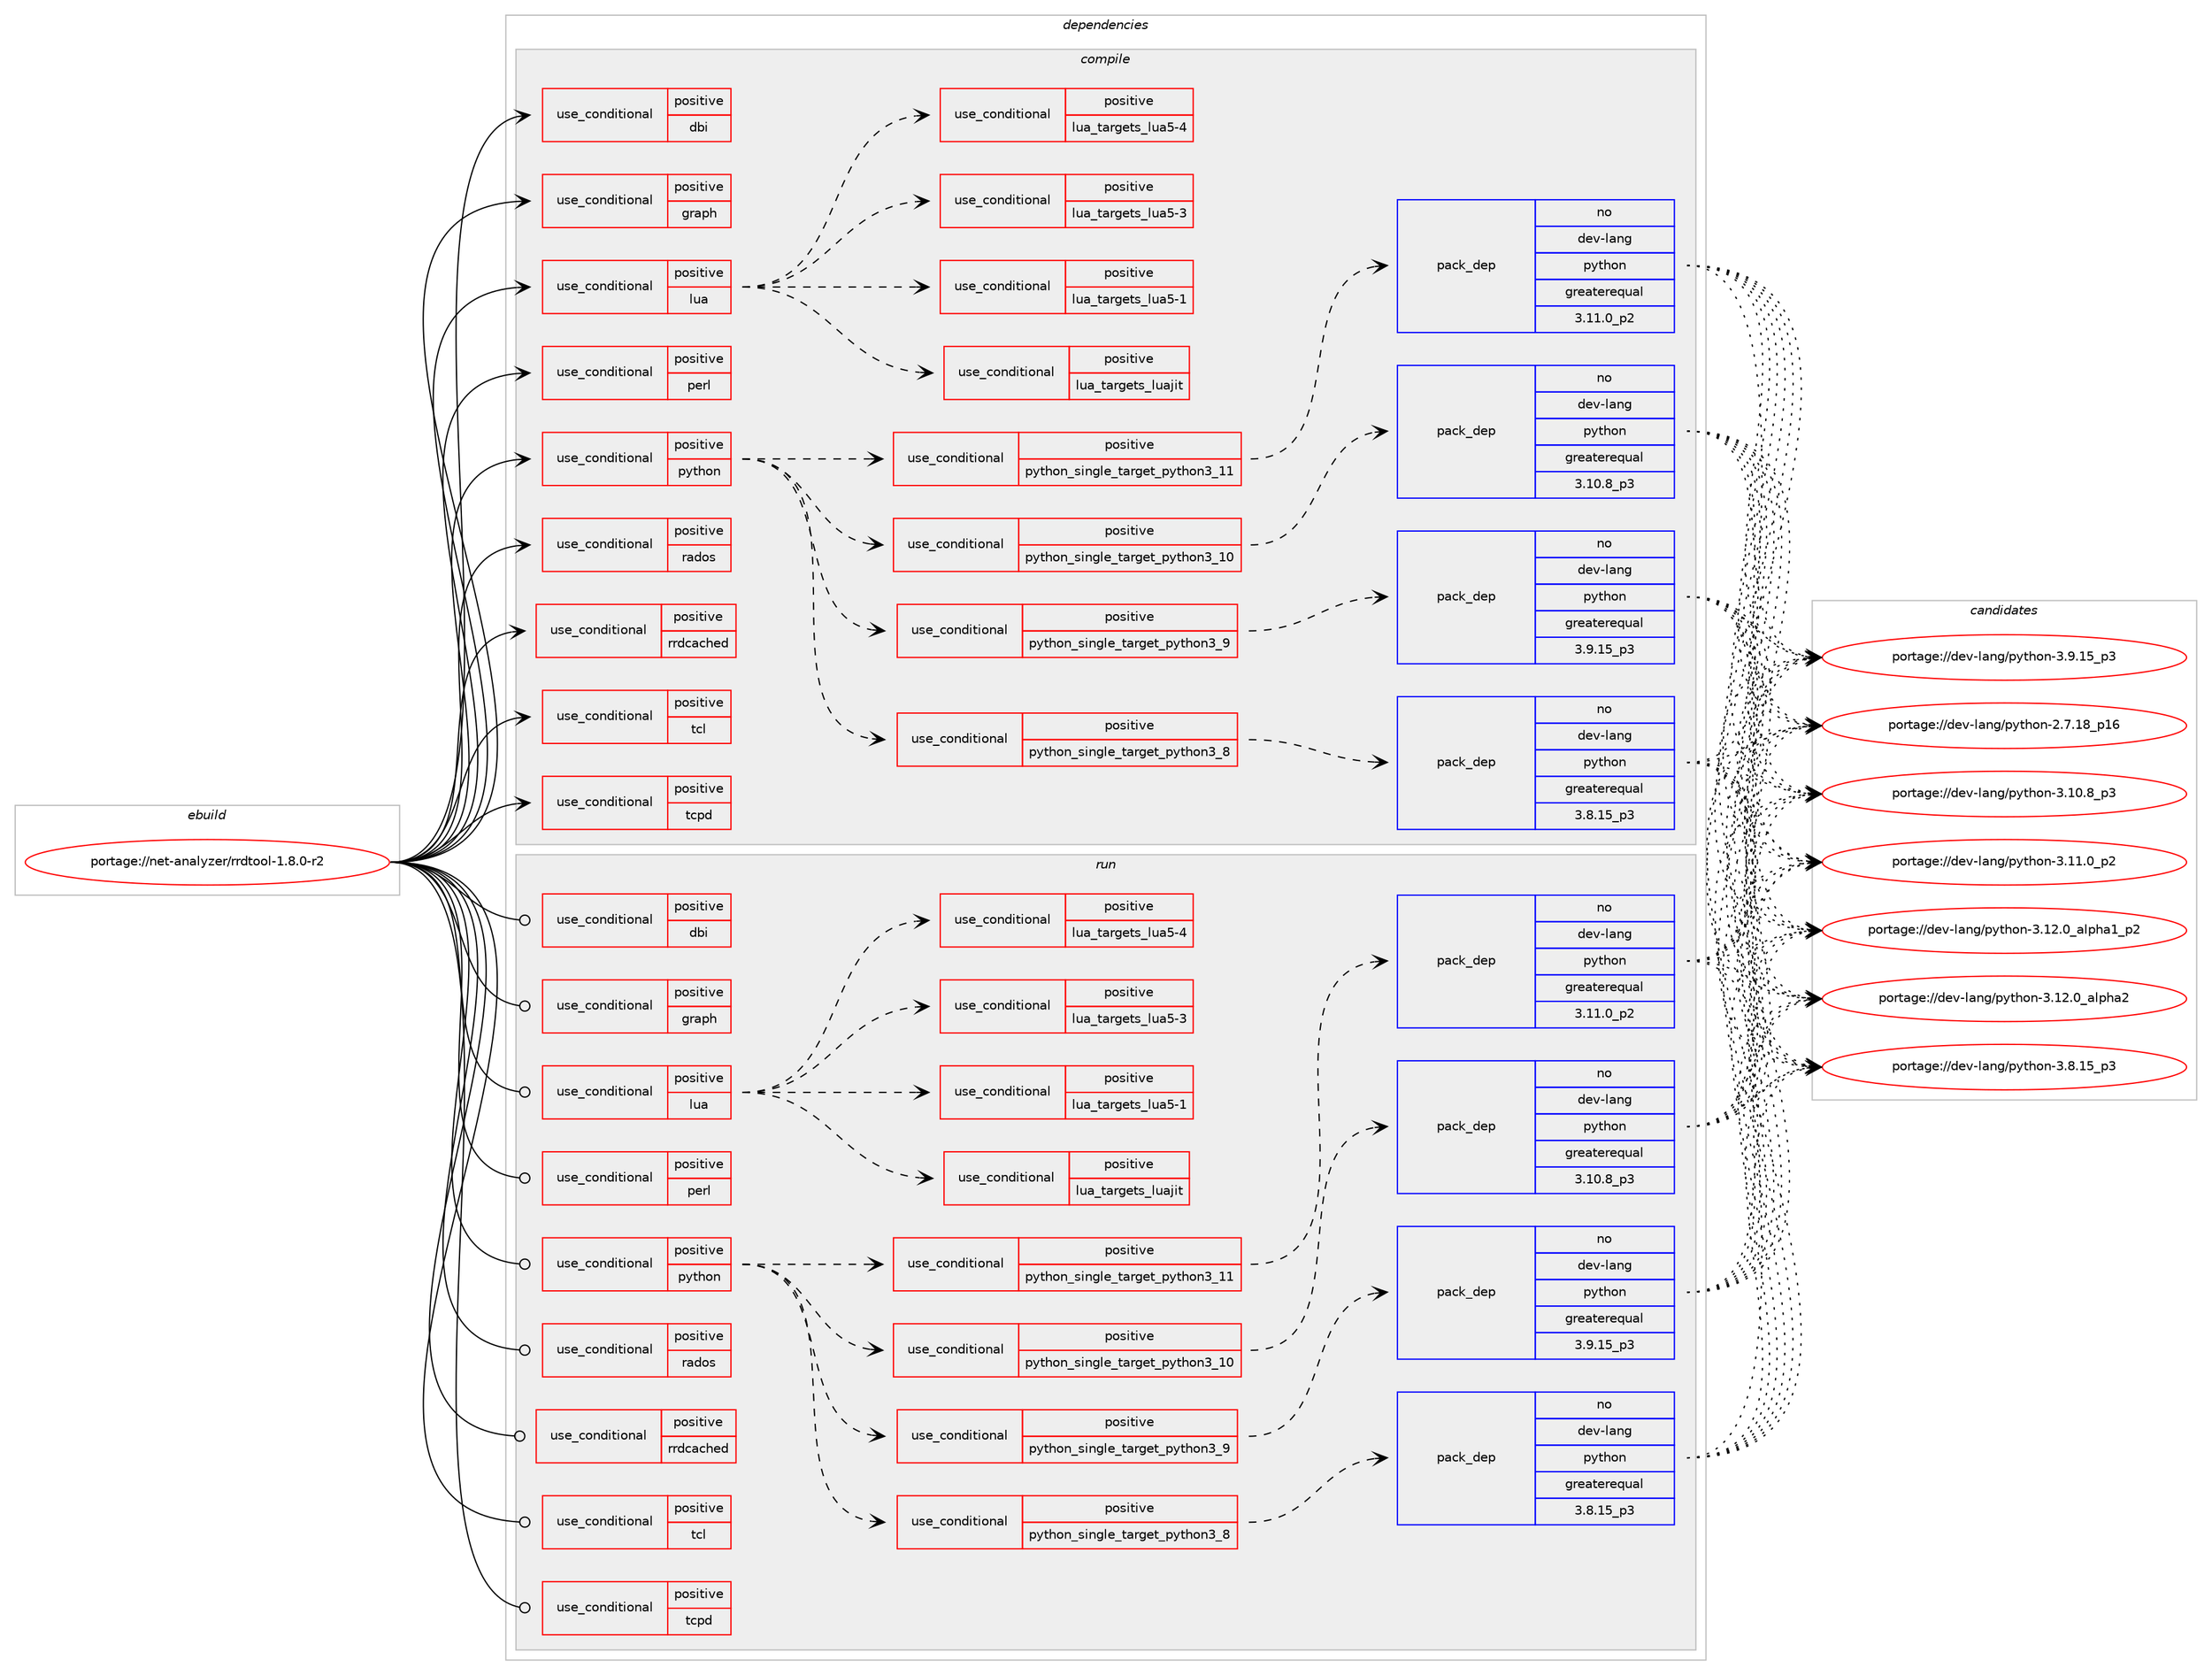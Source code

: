digraph prolog {

# *************
# Graph options
# *************

newrank=true;
concentrate=true;
compound=true;
graph [rankdir=LR,fontname=Helvetica,fontsize=10,ranksep=1.5];#, ranksep=2.5, nodesep=0.2];
edge  [arrowhead=vee];
node  [fontname=Helvetica,fontsize=10];

# **********
# The ebuild
# **********

subgraph cluster_leftcol {
color=gray;
label=<<i>ebuild</i>>;
id [label="portage://net-analyzer/rrdtool-1.8.0-r2", color=red, width=4, href="../net-analyzer/rrdtool-1.8.0-r2.svg"];
}

# ****************
# The dependencies
# ****************

subgraph cluster_midcol {
color=gray;
label=<<i>dependencies</i>>;
subgraph cluster_compile {
fillcolor="#eeeeee";
style=filled;
label=<<i>compile</i>>;
subgraph cond171 {
dependency207 [label=<<TABLE BORDER="0" CELLBORDER="1" CELLSPACING="0" CELLPADDING="4"><TR><TD ROWSPAN="3" CELLPADDING="10">use_conditional</TD></TR><TR><TD>positive</TD></TR><TR><TD>dbi</TD></TR></TABLE>>, shape=none, color=red];
# *** BEGIN UNKNOWN DEPENDENCY TYPE (TODO) ***
# dependency207 -> package_dependency(portage://net-analyzer/rrdtool-1.8.0-r2,install,no,dev-db,libdbi,none,[,,],[],[use(optenable(static-libs),positive)])
# *** END UNKNOWN DEPENDENCY TYPE (TODO) ***

}
id:e -> dependency207:w [weight=20,style="solid",arrowhead="vee"];
subgraph cond172 {
dependency208 [label=<<TABLE BORDER="0" CELLBORDER="1" CELLSPACING="0" CELLPADDING="4"><TR><TD ROWSPAN="3" CELLPADDING="10">use_conditional</TD></TR><TR><TD>positive</TD></TR><TR><TD>graph</TD></TR></TABLE>>, shape=none, color=red];
# *** BEGIN UNKNOWN DEPENDENCY TYPE (TODO) ***
# dependency208 -> package_dependency(portage://net-analyzer/rrdtool-1.8.0-r2,install,no,media-libs,libpng,none,[,,],[slot(0),equal],[use(optenable(static-libs),positive)])
# *** END UNKNOWN DEPENDENCY TYPE (TODO) ***

# *** BEGIN UNKNOWN DEPENDENCY TYPE (TODO) ***
# dependency208 -> package_dependency(portage://net-analyzer/rrdtool-1.8.0-r2,install,no,x11-libs,cairo,none,[,,],[],[use(enable(svg),positive),use(optenable(static-libs),positive)])
# *** END UNKNOWN DEPENDENCY TYPE (TODO) ***

# *** BEGIN UNKNOWN DEPENDENCY TYPE (TODO) ***
# dependency208 -> package_dependency(portage://net-analyzer/rrdtool-1.8.0-r2,install,no,x11-libs,pango,none,[,,],[],[])
# *** END UNKNOWN DEPENDENCY TYPE (TODO) ***

}
id:e -> dependency208:w [weight=20,style="solid",arrowhead="vee"];
subgraph cond173 {
dependency209 [label=<<TABLE BORDER="0" CELLBORDER="1" CELLSPACING="0" CELLPADDING="4"><TR><TD ROWSPAN="3" CELLPADDING="10">use_conditional</TD></TR><TR><TD>positive</TD></TR><TR><TD>lua</TD></TR></TABLE>>, shape=none, color=red];
subgraph cond174 {
dependency210 [label=<<TABLE BORDER="0" CELLBORDER="1" CELLSPACING="0" CELLPADDING="4"><TR><TD ROWSPAN="3" CELLPADDING="10">use_conditional</TD></TR><TR><TD>positive</TD></TR><TR><TD>lua_targets_luajit</TD></TR></TABLE>>, shape=none, color=red];
# *** BEGIN UNKNOWN DEPENDENCY TYPE (TODO) ***
# dependency210 -> package_dependency(portage://net-analyzer/rrdtool-1.8.0-r2,install,no,dev-lang,luajit,none,[,,],any_same_slot,[])
# *** END UNKNOWN DEPENDENCY TYPE (TODO) ***

}
dependency209:e -> dependency210:w [weight=20,style="dashed",arrowhead="vee"];
subgraph cond175 {
dependency211 [label=<<TABLE BORDER="0" CELLBORDER="1" CELLSPACING="0" CELLPADDING="4"><TR><TD ROWSPAN="3" CELLPADDING="10">use_conditional</TD></TR><TR><TD>positive</TD></TR><TR><TD>lua_targets_lua5-1</TD></TR></TABLE>>, shape=none, color=red];
# *** BEGIN UNKNOWN DEPENDENCY TYPE (TODO) ***
# dependency211 -> package_dependency(portage://net-analyzer/rrdtool-1.8.0-r2,install,no,dev-lang,lua,none,[,,],[slot(5.1)],[])
# *** END UNKNOWN DEPENDENCY TYPE (TODO) ***

}
dependency209:e -> dependency211:w [weight=20,style="dashed",arrowhead="vee"];
subgraph cond176 {
dependency212 [label=<<TABLE BORDER="0" CELLBORDER="1" CELLSPACING="0" CELLPADDING="4"><TR><TD ROWSPAN="3" CELLPADDING="10">use_conditional</TD></TR><TR><TD>positive</TD></TR><TR><TD>lua_targets_lua5-3</TD></TR></TABLE>>, shape=none, color=red];
# *** BEGIN UNKNOWN DEPENDENCY TYPE (TODO) ***
# dependency212 -> package_dependency(portage://net-analyzer/rrdtool-1.8.0-r2,install,no,dev-lang,lua,none,[,,],[slot(5.3)],[])
# *** END UNKNOWN DEPENDENCY TYPE (TODO) ***

}
dependency209:e -> dependency212:w [weight=20,style="dashed",arrowhead="vee"];
subgraph cond177 {
dependency213 [label=<<TABLE BORDER="0" CELLBORDER="1" CELLSPACING="0" CELLPADDING="4"><TR><TD ROWSPAN="3" CELLPADDING="10">use_conditional</TD></TR><TR><TD>positive</TD></TR><TR><TD>lua_targets_lua5-4</TD></TR></TABLE>>, shape=none, color=red];
# *** BEGIN UNKNOWN DEPENDENCY TYPE (TODO) ***
# dependency213 -> package_dependency(portage://net-analyzer/rrdtool-1.8.0-r2,install,no,dev-lang,lua,none,[,,],[slot(5.4)],[])
# *** END UNKNOWN DEPENDENCY TYPE (TODO) ***

}
dependency209:e -> dependency213:w [weight=20,style="dashed",arrowhead="vee"];
}
id:e -> dependency209:w [weight=20,style="solid",arrowhead="vee"];
subgraph cond178 {
dependency214 [label=<<TABLE BORDER="0" CELLBORDER="1" CELLSPACING="0" CELLPADDING="4"><TR><TD ROWSPAN="3" CELLPADDING="10">use_conditional</TD></TR><TR><TD>positive</TD></TR><TR><TD>perl</TD></TR></TABLE>>, shape=none, color=red];
# *** BEGIN UNKNOWN DEPENDENCY TYPE (TODO) ***
# dependency214 -> package_dependency(portage://net-analyzer/rrdtool-1.8.0-r2,install,no,dev-lang,perl,none,[,,],any_same_slot,[])
# *** END UNKNOWN DEPENDENCY TYPE (TODO) ***

}
id:e -> dependency214:w [weight=20,style="solid",arrowhead="vee"];
subgraph cond179 {
dependency215 [label=<<TABLE BORDER="0" CELLBORDER="1" CELLSPACING="0" CELLPADDING="4"><TR><TD ROWSPAN="3" CELLPADDING="10">use_conditional</TD></TR><TR><TD>positive</TD></TR><TR><TD>python</TD></TR></TABLE>>, shape=none, color=red];
subgraph cond180 {
dependency216 [label=<<TABLE BORDER="0" CELLBORDER="1" CELLSPACING="0" CELLPADDING="4"><TR><TD ROWSPAN="3" CELLPADDING="10">use_conditional</TD></TR><TR><TD>positive</TD></TR><TR><TD>python_single_target_python3_8</TD></TR></TABLE>>, shape=none, color=red];
subgraph pack30 {
dependency217 [label=<<TABLE BORDER="0" CELLBORDER="1" CELLSPACING="0" CELLPADDING="4" WIDTH="220"><TR><TD ROWSPAN="6" CELLPADDING="30">pack_dep</TD></TR><TR><TD WIDTH="110">no</TD></TR><TR><TD>dev-lang</TD></TR><TR><TD>python</TD></TR><TR><TD>greaterequal</TD></TR><TR><TD>3.8.15_p3</TD></TR></TABLE>>, shape=none, color=blue];
}
dependency216:e -> dependency217:w [weight=20,style="dashed",arrowhead="vee"];
}
dependency215:e -> dependency216:w [weight=20,style="dashed",arrowhead="vee"];
subgraph cond181 {
dependency218 [label=<<TABLE BORDER="0" CELLBORDER="1" CELLSPACING="0" CELLPADDING="4"><TR><TD ROWSPAN="3" CELLPADDING="10">use_conditional</TD></TR><TR><TD>positive</TD></TR><TR><TD>python_single_target_python3_9</TD></TR></TABLE>>, shape=none, color=red];
subgraph pack31 {
dependency219 [label=<<TABLE BORDER="0" CELLBORDER="1" CELLSPACING="0" CELLPADDING="4" WIDTH="220"><TR><TD ROWSPAN="6" CELLPADDING="30">pack_dep</TD></TR><TR><TD WIDTH="110">no</TD></TR><TR><TD>dev-lang</TD></TR><TR><TD>python</TD></TR><TR><TD>greaterequal</TD></TR><TR><TD>3.9.15_p3</TD></TR></TABLE>>, shape=none, color=blue];
}
dependency218:e -> dependency219:w [weight=20,style="dashed",arrowhead="vee"];
}
dependency215:e -> dependency218:w [weight=20,style="dashed",arrowhead="vee"];
subgraph cond182 {
dependency220 [label=<<TABLE BORDER="0" CELLBORDER="1" CELLSPACING="0" CELLPADDING="4"><TR><TD ROWSPAN="3" CELLPADDING="10">use_conditional</TD></TR><TR><TD>positive</TD></TR><TR><TD>python_single_target_python3_10</TD></TR></TABLE>>, shape=none, color=red];
subgraph pack32 {
dependency221 [label=<<TABLE BORDER="0" CELLBORDER="1" CELLSPACING="0" CELLPADDING="4" WIDTH="220"><TR><TD ROWSPAN="6" CELLPADDING="30">pack_dep</TD></TR><TR><TD WIDTH="110">no</TD></TR><TR><TD>dev-lang</TD></TR><TR><TD>python</TD></TR><TR><TD>greaterequal</TD></TR><TR><TD>3.10.8_p3</TD></TR></TABLE>>, shape=none, color=blue];
}
dependency220:e -> dependency221:w [weight=20,style="dashed",arrowhead="vee"];
}
dependency215:e -> dependency220:w [weight=20,style="dashed",arrowhead="vee"];
subgraph cond183 {
dependency222 [label=<<TABLE BORDER="0" CELLBORDER="1" CELLSPACING="0" CELLPADDING="4"><TR><TD ROWSPAN="3" CELLPADDING="10">use_conditional</TD></TR><TR><TD>positive</TD></TR><TR><TD>python_single_target_python3_11</TD></TR></TABLE>>, shape=none, color=red];
subgraph pack33 {
dependency223 [label=<<TABLE BORDER="0" CELLBORDER="1" CELLSPACING="0" CELLPADDING="4" WIDTH="220"><TR><TD ROWSPAN="6" CELLPADDING="30">pack_dep</TD></TR><TR><TD WIDTH="110">no</TD></TR><TR><TD>dev-lang</TD></TR><TR><TD>python</TD></TR><TR><TD>greaterequal</TD></TR><TR><TD>3.11.0_p2</TD></TR></TABLE>>, shape=none, color=blue];
}
dependency222:e -> dependency223:w [weight=20,style="dashed",arrowhead="vee"];
}
dependency215:e -> dependency222:w [weight=20,style="dashed",arrowhead="vee"];
}
id:e -> dependency215:w [weight=20,style="solid",arrowhead="vee"];
subgraph cond184 {
dependency224 [label=<<TABLE BORDER="0" CELLBORDER="1" CELLSPACING="0" CELLPADDING="4"><TR><TD ROWSPAN="3" CELLPADDING="10">use_conditional</TD></TR><TR><TD>positive</TD></TR><TR><TD>rados</TD></TR></TABLE>>, shape=none, color=red];
# *** BEGIN UNKNOWN DEPENDENCY TYPE (TODO) ***
# dependency224 -> package_dependency(portage://net-analyzer/rrdtool-1.8.0-r2,install,no,sys-cluster,ceph,none,[,,],[],[])
# *** END UNKNOWN DEPENDENCY TYPE (TODO) ***

}
id:e -> dependency224:w [weight=20,style="solid",arrowhead="vee"];
subgraph cond185 {
dependency225 [label=<<TABLE BORDER="0" CELLBORDER="1" CELLSPACING="0" CELLPADDING="4"><TR><TD ROWSPAN="3" CELLPADDING="10">use_conditional</TD></TR><TR><TD>positive</TD></TR><TR><TD>rrdcached</TD></TR></TABLE>>, shape=none, color=red];
# *** BEGIN UNKNOWN DEPENDENCY TYPE (TODO) ***
# dependency225 -> package_dependency(portage://net-analyzer/rrdtool-1.8.0-r2,install,no,acct-group,rrdcached,none,[,,],[],[])
# *** END UNKNOWN DEPENDENCY TYPE (TODO) ***

# *** BEGIN UNKNOWN DEPENDENCY TYPE (TODO) ***
# dependency225 -> package_dependency(portage://net-analyzer/rrdtool-1.8.0-r2,install,no,acct-user,rrdcached,none,[,,],[],[])
# *** END UNKNOWN DEPENDENCY TYPE (TODO) ***

}
id:e -> dependency225:w [weight=20,style="solid",arrowhead="vee"];
subgraph cond186 {
dependency226 [label=<<TABLE BORDER="0" CELLBORDER="1" CELLSPACING="0" CELLPADDING="4"><TR><TD ROWSPAN="3" CELLPADDING="10">use_conditional</TD></TR><TR><TD>positive</TD></TR><TR><TD>tcl</TD></TR></TABLE>>, shape=none, color=red];
# *** BEGIN UNKNOWN DEPENDENCY TYPE (TODO) ***
# dependency226 -> package_dependency(portage://net-analyzer/rrdtool-1.8.0-r2,install,no,dev-lang,tcl,none,[,,],[slot(0),equal],[])
# *** END UNKNOWN DEPENDENCY TYPE (TODO) ***

}
id:e -> dependency226:w [weight=20,style="solid",arrowhead="vee"];
subgraph cond187 {
dependency227 [label=<<TABLE BORDER="0" CELLBORDER="1" CELLSPACING="0" CELLPADDING="4"><TR><TD ROWSPAN="3" CELLPADDING="10">use_conditional</TD></TR><TR><TD>positive</TD></TR><TR><TD>tcpd</TD></TR></TABLE>>, shape=none, color=red];
# *** BEGIN UNKNOWN DEPENDENCY TYPE (TODO) ***
# dependency227 -> package_dependency(portage://net-analyzer/rrdtool-1.8.0-r2,install,no,sys-apps,tcp-wrappers,none,[,,],[],[])
# *** END UNKNOWN DEPENDENCY TYPE (TODO) ***

}
id:e -> dependency227:w [weight=20,style="solid",arrowhead="vee"];
# *** BEGIN UNKNOWN DEPENDENCY TYPE (TODO) ***
# id -> package_dependency(portage://net-analyzer/rrdtool-1.8.0-r2,install,no,dev-libs,glib,none,[,,],[slot(2)],[use(optenable(static-libs),positive)])
# *** END UNKNOWN DEPENDENCY TYPE (TODO) ***

# *** BEGIN UNKNOWN DEPENDENCY TYPE (TODO) ***
# id -> package_dependency(portage://net-analyzer/rrdtool-1.8.0-r2,install,no,dev-libs,libxml2,none,[,,],[slot(2)],[use(optenable(static-libs),positive)])
# *** END UNKNOWN DEPENDENCY TYPE (TODO) ***

}
subgraph cluster_compileandrun {
fillcolor="#eeeeee";
style=filled;
label=<<i>compile and run</i>>;
}
subgraph cluster_run {
fillcolor="#eeeeee";
style=filled;
label=<<i>run</i>>;
subgraph cond188 {
dependency228 [label=<<TABLE BORDER="0" CELLBORDER="1" CELLSPACING="0" CELLPADDING="4"><TR><TD ROWSPAN="3" CELLPADDING="10">use_conditional</TD></TR><TR><TD>positive</TD></TR><TR><TD>dbi</TD></TR></TABLE>>, shape=none, color=red];
# *** BEGIN UNKNOWN DEPENDENCY TYPE (TODO) ***
# dependency228 -> package_dependency(portage://net-analyzer/rrdtool-1.8.0-r2,run,no,dev-db,libdbi,none,[,,],[],[use(optenable(static-libs),positive)])
# *** END UNKNOWN DEPENDENCY TYPE (TODO) ***

}
id:e -> dependency228:w [weight=20,style="solid",arrowhead="odot"];
subgraph cond189 {
dependency229 [label=<<TABLE BORDER="0" CELLBORDER="1" CELLSPACING="0" CELLPADDING="4"><TR><TD ROWSPAN="3" CELLPADDING="10">use_conditional</TD></TR><TR><TD>positive</TD></TR><TR><TD>graph</TD></TR></TABLE>>, shape=none, color=red];
# *** BEGIN UNKNOWN DEPENDENCY TYPE (TODO) ***
# dependency229 -> package_dependency(portage://net-analyzer/rrdtool-1.8.0-r2,run,no,media-libs,libpng,none,[,,],[slot(0),equal],[use(optenable(static-libs),positive)])
# *** END UNKNOWN DEPENDENCY TYPE (TODO) ***

# *** BEGIN UNKNOWN DEPENDENCY TYPE (TODO) ***
# dependency229 -> package_dependency(portage://net-analyzer/rrdtool-1.8.0-r2,run,no,x11-libs,cairo,none,[,,],[],[use(enable(svg),positive),use(optenable(static-libs),positive)])
# *** END UNKNOWN DEPENDENCY TYPE (TODO) ***

# *** BEGIN UNKNOWN DEPENDENCY TYPE (TODO) ***
# dependency229 -> package_dependency(portage://net-analyzer/rrdtool-1.8.0-r2,run,no,x11-libs,pango,none,[,,],[],[])
# *** END UNKNOWN DEPENDENCY TYPE (TODO) ***

}
id:e -> dependency229:w [weight=20,style="solid",arrowhead="odot"];
subgraph cond190 {
dependency230 [label=<<TABLE BORDER="0" CELLBORDER="1" CELLSPACING="0" CELLPADDING="4"><TR><TD ROWSPAN="3" CELLPADDING="10">use_conditional</TD></TR><TR><TD>positive</TD></TR><TR><TD>lua</TD></TR></TABLE>>, shape=none, color=red];
subgraph cond191 {
dependency231 [label=<<TABLE BORDER="0" CELLBORDER="1" CELLSPACING="0" CELLPADDING="4"><TR><TD ROWSPAN="3" CELLPADDING="10">use_conditional</TD></TR><TR><TD>positive</TD></TR><TR><TD>lua_targets_luajit</TD></TR></TABLE>>, shape=none, color=red];
# *** BEGIN UNKNOWN DEPENDENCY TYPE (TODO) ***
# dependency231 -> package_dependency(portage://net-analyzer/rrdtool-1.8.0-r2,run,no,dev-lang,luajit,none,[,,],any_same_slot,[])
# *** END UNKNOWN DEPENDENCY TYPE (TODO) ***

}
dependency230:e -> dependency231:w [weight=20,style="dashed",arrowhead="vee"];
subgraph cond192 {
dependency232 [label=<<TABLE BORDER="0" CELLBORDER="1" CELLSPACING="0" CELLPADDING="4"><TR><TD ROWSPAN="3" CELLPADDING="10">use_conditional</TD></TR><TR><TD>positive</TD></TR><TR><TD>lua_targets_lua5-1</TD></TR></TABLE>>, shape=none, color=red];
# *** BEGIN UNKNOWN DEPENDENCY TYPE (TODO) ***
# dependency232 -> package_dependency(portage://net-analyzer/rrdtool-1.8.0-r2,run,no,dev-lang,lua,none,[,,],[slot(5.1)],[])
# *** END UNKNOWN DEPENDENCY TYPE (TODO) ***

}
dependency230:e -> dependency232:w [weight=20,style="dashed",arrowhead="vee"];
subgraph cond193 {
dependency233 [label=<<TABLE BORDER="0" CELLBORDER="1" CELLSPACING="0" CELLPADDING="4"><TR><TD ROWSPAN="3" CELLPADDING="10">use_conditional</TD></TR><TR><TD>positive</TD></TR><TR><TD>lua_targets_lua5-3</TD></TR></TABLE>>, shape=none, color=red];
# *** BEGIN UNKNOWN DEPENDENCY TYPE (TODO) ***
# dependency233 -> package_dependency(portage://net-analyzer/rrdtool-1.8.0-r2,run,no,dev-lang,lua,none,[,,],[slot(5.3)],[])
# *** END UNKNOWN DEPENDENCY TYPE (TODO) ***

}
dependency230:e -> dependency233:w [weight=20,style="dashed",arrowhead="vee"];
subgraph cond194 {
dependency234 [label=<<TABLE BORDER="0" CELLBORDER="1" CELLSPACING="0" CELLPADDING="4"><TR><TD ROWSPAN="3" CELLPADDING="10">use_conditional</TD></TR><TR><TD>positive</TD></TR><TR><TD>lua_targets_lua5-4</TD></TR></TABLE>>, shape=none, color=red];
# *** BEGIN UNKNOWN DEPENDENCY TYPE (TODO) ***
# dependency234 -> package_dependency(portage://net-analyzer/rrdtool-1.8.0-r2,run,no,dev-lang,lua,none,[,,],[slot(5.4)],[])
# *** END UNKNOWN DEPENDENCY TYPE (TODO) ***

}
dependency230:e -> dependency234:w [weight=20,style="dashed",arrowhead="vee"];
}
id:e -> dependency230:w [weight=20,style="solid",arrowhead="odot"];
subgraph cond195 {
dependency235 [label=<<TABLE BORDER="0" CELLBORDER="1" CELLSPACING="0" CELLPADDING="4"><TR><TD ROWSPAN="3" CELLPADDING="10">use_conditional</TD></TR><TR><TD>positive</TD></TR><TR><TD>perl</TD></TR></TABLE>>, shape=none, color=red];
# *** BEGIN UNKNOWN DEPENDENCY TYPE (TODO) ***
# dependency235 -> package_dependency(portage://net-analyzer/rrdtool-1.8.0-r2,run,no,dev-lang,perl,none,[,,],any_same_slot,[])
# *** END UNKNOWN DEPENDENCY TYPE (TODO) ***

}
id:e -> dependency235:w [weight=20,style="solid",arrowhead="odot"];
subgraph cond196 {
dependency236 [label=<<TABLE BORDER="0" CELLBORDER="1" CELLSPACING="0" CELLPADDING="4"><TR><TD ROWSPAN="3" CELLPADDING="10">use_conditional</TD></TR><TR><TD>positive</TD></TR><TR><TD>python</TD></TR></TABLE>>, shape=none, color=red];
subgraph cond197 {
dependency237 [label=<<TABLE BORDER="0" CELLBORDER="1" CELLSPACING="0" CELLPADDING="4"><TR><TD ROWSPAN="3" CELLPADDING="10">use_conditional</TD></TR><TR><TD>positive</TD></TR><TR><TD>python_single_target_python3_8</TD></TR></TABLE>>, shape=none, color=red];
subgraph pack34 {
dependency238 [label=<<TABLE BORDER="0" CELLBORDER="1" CELLSPACING="0" CELLPADDING="4" WIDTH="220"><TR><TD ROWSPAN="6" CELLPADDING="30">pack_dep</TD></TR><TR><TD WIDTH="110">no</TD></TR><TR><TD>dev-lang</TD></TR><TR><TD>python</TD></TR><TR><TD>greaterequal</TD></TR><TR><TD>3.8.15_p3</TD></TR></TABLE>>, shape=none, color=blue];
}
dependency237:e -> dependency238:w [weight=20,style="dashed",arrowhead="vee"];
}
dependency236:e -> dependency237:w [weight=20,style="dashed",arrowhead="vee"];
subgraph cond198 {
dependency239 [label=<<TABLE BORDER="0" CELLBORDER="1" CELLSPACING="0" CELLPADDING="4"><TR><TD ROWSPAN="3" CELLPADDING="10">use_conditional</TD></TR><TR><TD>positive</TD></TR><TR><TD>python_single_target_python3_9</TD></TR></TABLE>>, shape=none, color=red];
subgraph pack35 {
dependency240 [label=<<TABLE BORDER="0" CELLBORDER="1" CELLSPACING="0" CELLPADDING="4" WIDTH="220"><TR><TD ROWSPAN="6" CELLPADDING="30">pack_dep</TD></TR><TR><TD WIDTH="110">no</TD></TR><TR><TD>dev-lang</TD></TR><TR><TD>python</TD></TR><TR><TD>greaterequal</TD></TR><TR><TD>3.9.15_p3</TD></TR></TABLE>>, shape=none, color=blue];
}
dependency239:e -> dependency240:w [weight=20,style="dashed",arrowhead="vee"];
}
dependency236:e -> dependency239:w [weight=20,style="dashed",arrowhead="vee"];
subgraph cond199 {
dependency241 [label=<<TABLE BORDER="0" CELLBORDER="1" CELLSPACING="0" CELLPADDING="4"><TR><TD ROWSPAN="3" CELLPADDING="10">use_conditional</TD></TR><TR><TD>positive</TD></TR><TR><TD>python_single_target_python3_10</TD></TR></TABLE>>, shape=none, color=red];
subgraph pack36 {
dependency242 [label=<<TABLE BORDER="0" CELLBORDER="1" CELLSPACING="0" CELLPADDING="4" WIDTH="220"><TR><TD ROWSPAN="6" CELLPADDING="30">pack_dep</TD></TR><TR><TD WIDTH="110">no</TD></TR><TR><TD>dev-lang</TD></TR><TR><TD>python</TD></TR><TR><TD>greaterequal</TD></TR><TR><TD>3.10.8_p3</TD></TR></TABLE>>, shape=none, color=blue];
}
dependency241:e -> dependency242:w [weight=20,style="dashed",arrowhead="vee"];
}
dependency236:e -> dependency241:w [weight=20,style="dashed",arrowhead="vee"];
subgraph cond200 {
dependency243 [label=<<TABLE BORDER="0" CELLBORDER="1" CELLSPACING="0" CELLPADDING="4"><TR><TD ROWSPAN="3" CELLPADDING="10">use_conditional</TD></TR><TR><TD>positive</TD></TR><TR><TD>python_single_target_python3_11</TD></TR></TABLE>>, shape=none, color=red];
subgraph pack37 {
dependency244 [label=<<TABLE BORDER="0" CELLBORDER="1" CELLSPACING="0" CELLPADDING="4" WIDTH="220"><TR><TD ROWSPAN="6" CELLPADDING="30">pack_dep</TD></TR><TR><TD WIDTH="110">no</TD></TR><TR><TD>dev-lang</TD></TR><TR><TD>python</TD></TR><TR><TD>greaterequal</TD></TR><TR><TD>3.11.0_p2</TD></TR></TABLE>>, shape=none, color=blue];
}
dependency243:e -> dependency244:w [weight=20,style="dashed",arrowhead="vee"];
}
dependency236:e -> dependency243:w [weight=20,style="dashed",arrowhead="vee"];
}
id:e -> dependency236:w [weight=20,style="solid",arrowhead="odot"];
subgraph cond201 {
dependency245 [label=<<TABLE BORDER="0" CELLBORDER="1" CELLSPACING="0" CELLPADDING="4"><TR><TD ROWSPAN="3" CELLPADDING="10">use_conditional</TD></TR><TR><TD>positive</TD></TR><TR><TD>rados</TD></TR></TABLE>>, shape=none, color=red];
# *** BEGIN UNKNOWN DEPENDENCY TYPE (TODO) ***
# dependency245 -> package_dependency(portage://net-analyzer/rrdtool-1.8.0-r2,run,no,sys-cluster,ceph,none,[,,],[],[])
# *** END UNKNOWN DEPENDENCY TYPE (TODO) ***

}
id:e -> dependency245:w [weight=20,style="solid",arrowhead="odot"];
subgraph cond202 {
dependency246 [label=<<TABLE BORDER="0" CELLBORDER="1" CELLSPACING="0" CELLPADDING="4"><TR><TD ROWSPAN="3" CELLPADDING="10">use_conditional</TD></TR><TR><TD>positive</TD></TR><TR><TD>rrdcached</TD></TR></TABLE>>, shape=none, color=red];
# *** BEGIN UNKNOWN DEPENDENCY TYPE (TODO) ***
# dependency246 -> package_dependency(portage://net-analyzer/rrdtool-1.8.0-r2,run,no,acct-group,rrdcached,none,[,,],[],[])
# *** END UNKNOWN DEPENDENCY TYPE (TODO) ***

# *** BEGIN UNKNOWN DEPENDENCY TYPE (TODO) ***
# dependency246 -> package_dependency(portage://net-analyzer/rrdtool-1.8.0-r2,run,no,acct-user,rrdcached,none,[,,],[],[])
# *** END UNKNOWN DEPENDENCY TYPE (TODO) ***

}
id:e -> dependency246:w [weight=20,style="solid",arrowhead="odot"];
subgraph cond203 {
dependency247 [label=<<TABLE BORDER="0" CELLBORDER="1" CELLSPACING="0" CELLPADDING="4"><TR><TD ROWSPAN="3" CELLPADDING="10">use_conditional</TD></TR><TR><TD>positive</TD></TR><TR><TD>tcl</TD></TR></TABLE>>, shape=none, color=red];
# *** BEGIN UNKNOWN DEPENDENCY TYPE (TODO) ***
# dependency247 -> package_dependency(portage://net-analyzer/rrdtool-1.8.0-r2,run,no,dev-lang,tcl,none,[,,],[slot(0),equal],[])
# *** END UNKNOWN DEPENDENCY TYPE (TODO) ***

}
id:e -> dependency247:w [weight=20,style="solid",arrowhead="odot"];
subgraph cond204 {
dependency248 [label=<<TABLE BORDER="0" CELLBORDER="1" CELLSPACING="0" CELLPADDING="4"><TR><TD ROWSPAN="3" CELLPADDING="10">use_conditional</TD></TR><TR><TD>positive</TD></TR><TR><TD>tcpd</TD></TR></TABLE>>, shape=none, color=red];
# *** BEGIN UNKNOWN DEPENDENCY TYPE (TODO) ***
# dependency248 -> package_dependency(portage://net-analyzer/rrdtool-1.8.0-r2,run,no,sys-apps,tcp-wrappers,none,[,,],[],[])
# *** END UNKNOWN DEPENDENCY TYPE (TODO) ***

}
id:e -> dependency248:w [weight=20,style="solid",arrowhead="odot"];
# *** BEGIN UNKNOWN DEPENDENCY TYPE (TODO) ***
# id -> package_dependency(portage://net-analyzer/rrdtool-1.8.0-r2,run,no,dev-libs,glib,none,[,,],[slot(2)],[use(optenable(static-libs),positive)])
# *** END UNKNOWN DEPENDENCY TYPE (TODO) ***

# *** BEGIN UNKNOWN DEPENDENCY TYPE (TODO) ***
# id -> package_dependency(portage://net-analyzer/rrdtool-1.8.0-r2,run,no,dev-libs,libxml2,none,[,,],[slot(2)],[use(optenable(static-libs),positive)])
# *** END UNKNOWN DEPENDENCY TYPE (TODO) ***

}
}

# **************
# The candidates
# **************

subgraph cluster_choices {
rank=same;
color=gray;
label=<<i>candidates</i>>;

subgraph choice30 {
color=black;
nodesep=1;
choice10010111845108971101034711212111610411111045504655464956951124954 [label="portage://dev-lang/python-2.7.18_p16", color=red, width=4,href="../dev-lang/python-2.7.18_p16.svg"];
choice100101118451089711010347112121116104111110455146494846569511251 [label="portage://dev-lang/python-3.10.8_p3", color=red, width=4,href="../dev-lang/python-3.10.8_p3.svg"];
choice100101118451089711010347112121116104111110455146494946489511250 [label="portage://dev-lang/python-3.11.0_p2", color=red, width=4,href="../dev-lang/python-3.11.0_p2.svg"];
choice10010111845108971101034711212111610411111045514649504648959710811210497499511250 [label="portage://dev-lang/python-3.12.0_alpha1_p2", color=red, width=4,href="../dev-lang/python-3.12.0_alpha1_p2.svg"];
choice1001011184510897110103471121211161041111104551464950464895971081121049750 [label="portage://dev-lang/python-3.12.0_alpha2", color=red, width=4,href="../dev-lang/python-3.12.0_alpha2.svg"];
choice100101118451089711010347112121116104111110455146564649539511251 [label="portage://dev-lang/python-3.8.15_p3", color=red, width=4,href="../dev-lang/python-3.8.15_p3.svg"];
choice100101118451089711010347112121116104111110455146574649539511251 [label="portage://dev-lang/python-3.9.15_p3", color=red, width=4,href="../dev-lang/python-3.9.15_p3.svg"];
dependency217:e -> choice10010111845108971101034711212111610411111045504655464956951124954:w [style=dotted,weight="100"];
dependency217:e -> choice100101118451089711010347112121116104111110455146494846569511251:w [style=dotted,weight="100"];
dependency217:e -> choice100101118451089711010347112121116104111110455146494946489511250:w [style=dotted,weight="100"];
dependency217:e -> choice10010111845108971101034711212111610411111045514649504648959710811210497499511250:w [style=dotted,weight="100"];
dependency217:e -> choice1001011184510897110103471121211161041111104551464950464895971081121049750:w [style=dotted,weight="100"];
dependency217:e -> choice100101118451089711010347112121116104111110455146564649539511251:w [style=dotted,weight="100"];
dependency217:e -> choice100101118451089711010347112121116104111110455146574649539511251:w [style=dotted,weight="100"];
}
subgraph choice31 {
color=black;
nodesep=1;
choice10010111845108971101034711212111610411111045504655464956951124954 [label="portage://dev-lang/python-2.7.18_p16", color=red, width=4,href="../dev-lang/python-2.7.18_p16.svg"];
choice100101118451089711010347112121116104111110455146494846569511251 [label="portage://dev-lang/python-3.10.8_p3", color=red, width=4,href="../dev-lang/python-3.10.8_p3.svg"];
choice100101118451089711010347112121116104111110455146494946489511250 [label="portage://dev-lang/python-3.11.0_p2", color=red, width=4,href="../dev-lang/python-3.11.0_p2.svg"];
choice10010111845108971101034711212111610411111045514649504648959710811210497499511250 [label="portage://dev-lang/python-3.12.0_alpha1_p2", color=red, width=4,href="../dev-lang/python-3.12.0_alpha1_p2.svg"];
choice1001011184510897110103471121211161041111104551464950464895971081121049750 [label="portage://dev-lang/python-3.12.0_alpha2", color=red, width=4,href="../dev-lang/python-3.12.0_alpha2.svg"];
choice100101118451089711010347112121116104111110455146564649539511251 [label="portage://dev-lang/python-3.8.15_p3", color=red, width=4,href="../dev-lang/python-3.8.15_p3.svg"];
choice100101118451089711010347112121116104111110455146574649539511251 [label="portage://dev-lang/python-3.9.15_p3", color=red, width=4,href="../dev-lang/python-3.9.15_p3.svg"];
dependency219:e -> choice10010111845108971101034711212111610411111045504655464956951124954:w [style=dotted,weight="100"];
dependency219:e -> choice100101118451089711010347112121116104111110455146494846569511251:w [style=dotted,weight="100"];
dependency219:e -> choice100101118451089711010347112121116104111110455146494946489511250:w [style=dotted,weight="100"];
dependency219:e -> choice10010111845108971101034711212111610411111045514649504648959710811210497499511250:w [style=dotted,weight="100"];
dependency219:e -> choice1001011184510897110103471121211161041111104551464950464895971081121049750:w [style=dotted,weight="100"];
dependency219:e -> choice100101118451089711010347112121116104111110455146564649539511251:w [style=dotted,weight="100"];
dependency219:e -> choice100101118451089711010347112121116104111110455146574649539511251:w [style=dotted,weight="100"];
}
subgraph choice32 {
color=black;
nodesep=1;
choice10010111845108971101034711212111610411111045504655464956951124954 [label="portage://dev-lang/python-2.7.18_p16", color=red, width=4,href="../dev-lang/python-2.7.18_p16.svg"];
choice100101118451089711010347112121116104111110455146494846569511251 [label="portage://dev-lang/python-3.10.8_p3", color=red, width=4,href="../dev-lang/python-3.10.8_p3.svg"];
choice100101118451089711010347112121116104111110455146494946489511250 [label="portage://dev-lang/python-3.11.0_p2", color=red, width=4,href="../dev-lang/python-3.11.0_p2.svg"];
choice10010111845108971101034711212111610411111045514649504648959710811210497499511250 [label="portage://dev-lang/python-3.12.0_alpha1_p2", color=red, width=4,href="../dev-lang/python-3.12.0_alpha1_p2.svg"];
choice1001011184510897110103471121211161041111104551464950464895971081121049750 [label="portage://dev-lang/python-3.12.0_alpha2", color=red, width=4,href="../dev-lang/python-3.12.0_alpha2.svg"];
choice100101118451089711010347112121116104111110455146564649539511251 [label="portage://dev-lang/python-3.8.15_p3", color=red, width=4,href="../dev-lang/python-3.8.15_p3.svg"];
choice100101118451089711010347112121116104111110455146574649539511251 [label="portage://dev-lang/python-3.9.15_p3", color=red, width=4,href="../dev-lang/python-3.9.15_p3.svg"];
dependency221:e -> choice10010111845108971101034711212111610411111045504655464956951124954:w [style=dotted,weight="100"];
dependency221:e -> choice100101118451089711010347112121116104111110455146494846569511251:w [style=dotted,weight="100"];
dependency221:e -> choice100101118451089711010347112121116104111110455146494946489511250:w [style=dotted,weight="100"];
dependency221:e -> choice10010111845108971101034711212111610411111045514649504648959710811210497499511250:w [style=dotted,weight="100"];
dependency221:e -> choice1001011184510897110103471121211161041111104551464950464895971081121049750:w [style=dotted,weight="100"];
dependency221:e -> choice100101118451089711010347112121116104111110455146564649539511251:w [style=dotted,weight="100"];
dependency221:e -> choice100101118451089711010347112121116104111110455146574649539511251:w [style=dotted,weight="100"];
}
subgraph choice33 {
color=black;
nodesep=1;
choice10010111845108971101034711212111610411111045504655464956951124954 [label="portage://dev-lang/python-2.7.18_p16", color=red, width=4,href="../dev-lang/python-2.7.18_p16.svg"];
choice100101118451089711010347112121116104111110455146494846569511251 [label="portage://dev-lang/python-3.10.8_p3", color=red, width=4,href="../dev-lang/python-3.10.8_p3.svg"];
choice100101118451089711010347112121116104111110455146494946489511250 [label="portage://dev-lang/python-3.11.0_p2", color=red, width=4,href="../dev-lang/python-3.11.0_p2.svg"];
choice10010111845108971101034711212111610411111045514649504648959710811210497499511250 [label="portage://dev-lang/python-3.12.0_alpha1_p2", color=red, width=4,href="../dev-lang/python-3.12.0_alpha1_p2.svg"];
choice1001011184510897110103471121211161041111104551464950464895971081121049750 [label="portage://dev-lang/python-3.12.0_alpha2", color=red, width=4,href="../dev-lang/python-3.12.0_alpha2.svg"];
choice100101118451089711010347112121116104111110455146564649539511251 [label="portage://dev-lang/python-3.8.15_p3", color=red, width=4,href="../dev-lang/python-3.8.15_p3.svg"];
choice100101118451089711010347112121116104111110455146574649539511251 [label="portage://dev-lang/python-3.9.15_p3", color=red, width=4,href="../dev-lang/python-3.9.15_p3.svg"];
dependency223:e -> choice10010111845108971101034711212111610411111045504655464956951124954:w [style=dotted,weight="100"];
dependency223:e -> choice100101118451089711010347112121116104111110455146494846569511251:w [style=dotted,weight="100"];
dependency223:e -> choice100101118451089711010347112121116104111110455146494946489511250:w [style=dotted,weight="100"];
dependency223:e -> choice10010111845108971101034711212111610411111045514649504648959710811210497499511250:w [style=dotted,weight="100"];
dependency223:e -> choice1001011184510897110103471121211161041111104551464950464895971081121049750:w [style=dotted,weight="100"];
dependency223:e -> choice100101118451089711010347112121116104111110455146564649539511251:w [style=dotted,weight="100"];
dependency223:e -> choice100101118451089711010347112121116104111110455146574649539511251:w [style=dotted,weight="100"];
}
subgraph choice34 {
color=black;
nodesep=1;
choice10010111845108971101034711212111610411111045504655464956951124954 [label="portage://dev-lang/python-2.7.18_p16", color=red, width=4,href="../dev-lang/python-2.7.18_p16.svg"];
choice100101118451089711010347112121116104111110455146494846569511251 [label="portage://dev-lang/python-3.10.8_p3", color=red, width=4,href="../dev-lang/python-3.10.8_p3.svg"];
choice100101118451089711010347112121116104111110455146494946489511250 [label="portage://dev-lang/python-3.11.0_p2", color=red, width=4,href="../dev-lang/python-3.11.0_p2.svg"];
choice10010111845108971101034711212111610411111045514649504648959710811210497499511250 [label="portage://dev-lang/python-3.12.0_alpha1_p2", color=red, width=4,href="../dev-lang/python-3.12.0_alpha1_p2.svg"];
choice1001011184510897110103471121211161041111104551464950464895971081121049750 [label="portage://dev-lang/python-3.12.0_alpha2", color=red, width=4,href="../dev-lang/python-3.12.0_alpha2.svg"];
choice100101118451089711010347112121116104111110455146564649539511251 [label="portage://dev-lang/python-3.8.15_p3", color=red, width=4,href="../dev-lang/python-3.8.15_p3.svg"];
choice100101118451089711010347112121116104111110455146574649539511251 [label="portage://dev-lang/python-3.9.15_p3", color=red, width=4,href="../dev-lang/python-3.9.15_p3.svg"];
dependency238:e -> choice10010111845108971101034711212111610411111045504655464956951124954:w [style=dotted,weight="100"];
dependency238:e -> choice100101118451089711010347112121116104111110455146494846569511251:w [style=dotted,weight="100"];
dependency238:e -> choice100101118451089711010347112121116104111110455146494946489511250:w [style=dotted,weight="100"];
dependency238:e -> choice10010111845108971101034711212111610411111045514649504648959710811210497499511250:w [style=dotted,weight="100"];
dependency238:e -> choice1001011184510897110103471121211161041111104551464950464895971081121049750:w [style=dotted,weight="100"];
dependency238:e -> choice100101118451089711010347112121116104111110455146564649539511251:w [style=dotted,weight="100"];
dependency238:e -> choice100101118451089711010347112121116104111110455146574649539511251:w [style=dotted,weight="100"];
}
subgraph choice35 {
color=black;
nodesep=1;
choice10010111845108971101034711212111610411111045504655464956951124954 [label="portage://dev-lang/python-2.7.18_p16", color=red, width=4,href="../dev-lang/python-2.7.18_p16.svg"];
choice100101118451089711010347112121116104111110455146494846569511251 [label="portage://dev-lang/python-3.10.8_p3", color=red, width=4,href="../dev-lang/python-3.10.8_p3.svg"];
choice100101118451089711010347112121116104111110455146494946489511250 [label="portage://dev-lang/python-3.11.0_p2", color=red, width=4,href="../dev-lang/python-3.11.0_p2.svg"];
choice10010111845108971101034711212111610411111045514649504648959710811210497499511250 [label="portage://dev-lang/python-3.12.0_alpha1_p2", color=red, width=4,href="../dev-lang/python-3.12.0_alpha1_p2.svg"];
choice1001011184510897110103471121211161041111104551464950464895971081121049750 [label="portage://dev-lang/python-3.12.0_alpha2", color=red, width=4,href="../dev-lang/python-3.12.0_alpha2.svg"];
choice100101118451089711010347112121116104111110455146564649539511251 [label="portage://dev-lang/python-3.8.15_p3", color=red, width=4,href="../dev-lang/python-3.8.15_p3.svg"];
choice100101118451089711010347112121116104111110455146574649539511251 [label="portage://dev-lang/python-3.9.15_p3", color=red, width=4,href="../dev-lang/python-3.9.15_p3.svg"];
dependency240:e -> choice10010111845108971101034711212111610411111045504655464956951124954:w [style=dotted,weight="100"];
dependency240:e -> choice100101118451089711010347112121116104111110455146494846569511251:w [style=dotted,weight="100"];
dependency240:e -> choice100101118451089711010347112121116104111110455146494946489511250:w [style=dotted,weight="100"];
dependency240:e -> choice10010111845108971101034711212111610411111045514649504648959710811210497499511250:w [style=dotted,weight="100"];
dependency240:e -> choice1001011184510897110103471121211161041111104551464950464895971081121049750:w [style=dotted,weight="100"];
dependency240:e -> choice100101118451089711010347112121116104111110455146564649539511251:w [style=dotted,weight="100"];
dependency240:e -> choice100101118451089711010347112121116104111110455146574649539511251:w [style=dotted,weight="100"];
}
subgraph choice36 {
color=black;
nodesep=1;
choice10010111845108971101034711212111610411111045504655464956951124954 [label="portage://dev-lang/python-2.7.18_p16", color=red, width=4,href="../dev-lang/python-2.7.18_p16.svg"];
choice100101118451089711010347112121116104111110455146494846569511251 [label="portage://dev-lang/python-3.10.8_p3", color=red, width=4,href="../dev-lang/python-3.10.8_p3.svg"];
choice100101118451089711010347112121116104111110455146494946489511250 [label="portage://dev-lang/python-3.11.0_p2", color=red, width=4,href="../dev-lang/python-3.11.0_p2.svg"];
choice10010111845108971101034711212111610411111045514649504648959710811210497499511250 [label="portage://dev-lang/python-3.12.0_alpha1_p2", color=red, width=4,href="../dev-lang/python-3.12.0_alpha1_p2.svg"];
choice1001011184510897110103471121211161041111104551464950464895971081121049750 [label="portage://dev-lang/python-3.12.0_alpha2", color=red, width=4,href="../dev-lang/python-3.12.0_alpha2.svg"];
choice100101118451089711010347112121116104111110455146564649539511251 [label="portage://dev-lang/python-3.8.15_p3", color=red, width=4,href="../dev-lang/python-3.8.15_p3.svg"];
choice100101118451089711010347112121116104111110455146574649539511251 [label="portage://dev-lang/python-3.9.15_p3", color=red, width=4,href="../dev-lang/python-3.9.15_p3.svg"];
dependency242:e -> choice10010111845108971101034711212111610411111045504655464956951124954:w [style=dotted,weight="100"];
dependency242:e -> choice100101118451089711010347112121116104111110455146494846569511251:w [style=dotted,weight="100"];
dependency242:e -> choice100101118451089711010347112121116104111110455146494946489511250:w [style=dotted,weight="100"];
dependency242:e -> choice10010111845108971101034711212111610411111045514649504648959710811210497499511250:w [style=dotted,weight="100"];
dependency242:e -> choice1001011184510897110103471121211161041111104551464950464895971081121049750:w [style=dotted,weight="100"];
dependency242:e -> choice100101118451089711010347112121116104111110455146564649539511251:w [style=dotted,weight="100"];
dependency242:e -> choice100101118451089711010347112121116104111110455146574649539511251:w [style=dotted,weight="100"];
}
subgraph choice37 {
color=black;
nodesep=1;
choice10010111845108971101034711212111610411111045504655464956951124954 [label="portage://dev-lang/python-2.7.18_p16", color=red, width=4,href="../dev-lang/python-2.7.18_p16.svg"];
choice100101118451089711010347112121116104111110455146494846569511251 [label="portage://dev-lang/python-3.10.8_p3", color=red, width=4,href="../dev-lang/python-3.10.8_p3.svg"];
choice100101118451089711010347112121116104111110455146494946489511250 [label="portage://dev-lang/python-3.11.0_p2", color=red, width=4,href="../dev-lang/python-3.11.0_p2.svg"];
choice10010111845108971101034711212111610411111045514649504648959710811210497499511250 [label="portage://dev-lang/python-3.12.0_alpha1_p2", color=red, width=4,href="../dev-lang/python-3.12.0_alpha1_p2.svg"];
choice1001011184510897110103471121211161041111104551464950464895971081121049750 [label="portage://dev-lang/python-3.12.0_alpha2", color=red, width=4,href="../dev-lang/python-3.12.0_alpha2.svg"];
choice100101118451089711010347112121116104111110455146564649539511251 [label="portage://dev-lang/python-3.8.15_p3", color=red, width=4,href="../dev-lang/python-3.8.15_p3.svg"];
choice100101118451089711010347112121116104111110455146574649539511251 [label="portage://dev-lang/python-3.9.15_p3", color=red, width=4,href="../dev-lang/python-3.9.15_p3.svg"];
dependency244:e -> choice10010111845108971101034711212111610411111045504655464956951124954:w [style=dotted,weight="100"];
dependency244:e -> choice100101118451089711010347112121116104111110455146494846569511251:w [style=dotted,weight="100"];
dependency244:e -> choice100101118451089711010347112121116104111110455146494946489511250:w [style=dotted,weight="100"];
dependency244:e -> choice10010111845108971101034711212111610411111045514649504648959710811210497499511250:w [style=dotted,weight="100"];
dependency244:e -> choice1001011184510897110103471121211161041111104551464950464895971081121049750:w [style=dotted,weight="100"];
dependency244:e -> choice100101118451089711010347112121116104111110455146564649539511251:w [style=dotted,weight="100"];
dependency244:e -> choice100101118451089711010347112121116104111110455146574649539511251:w [style=dotted,weight="100"];
}
}

}

